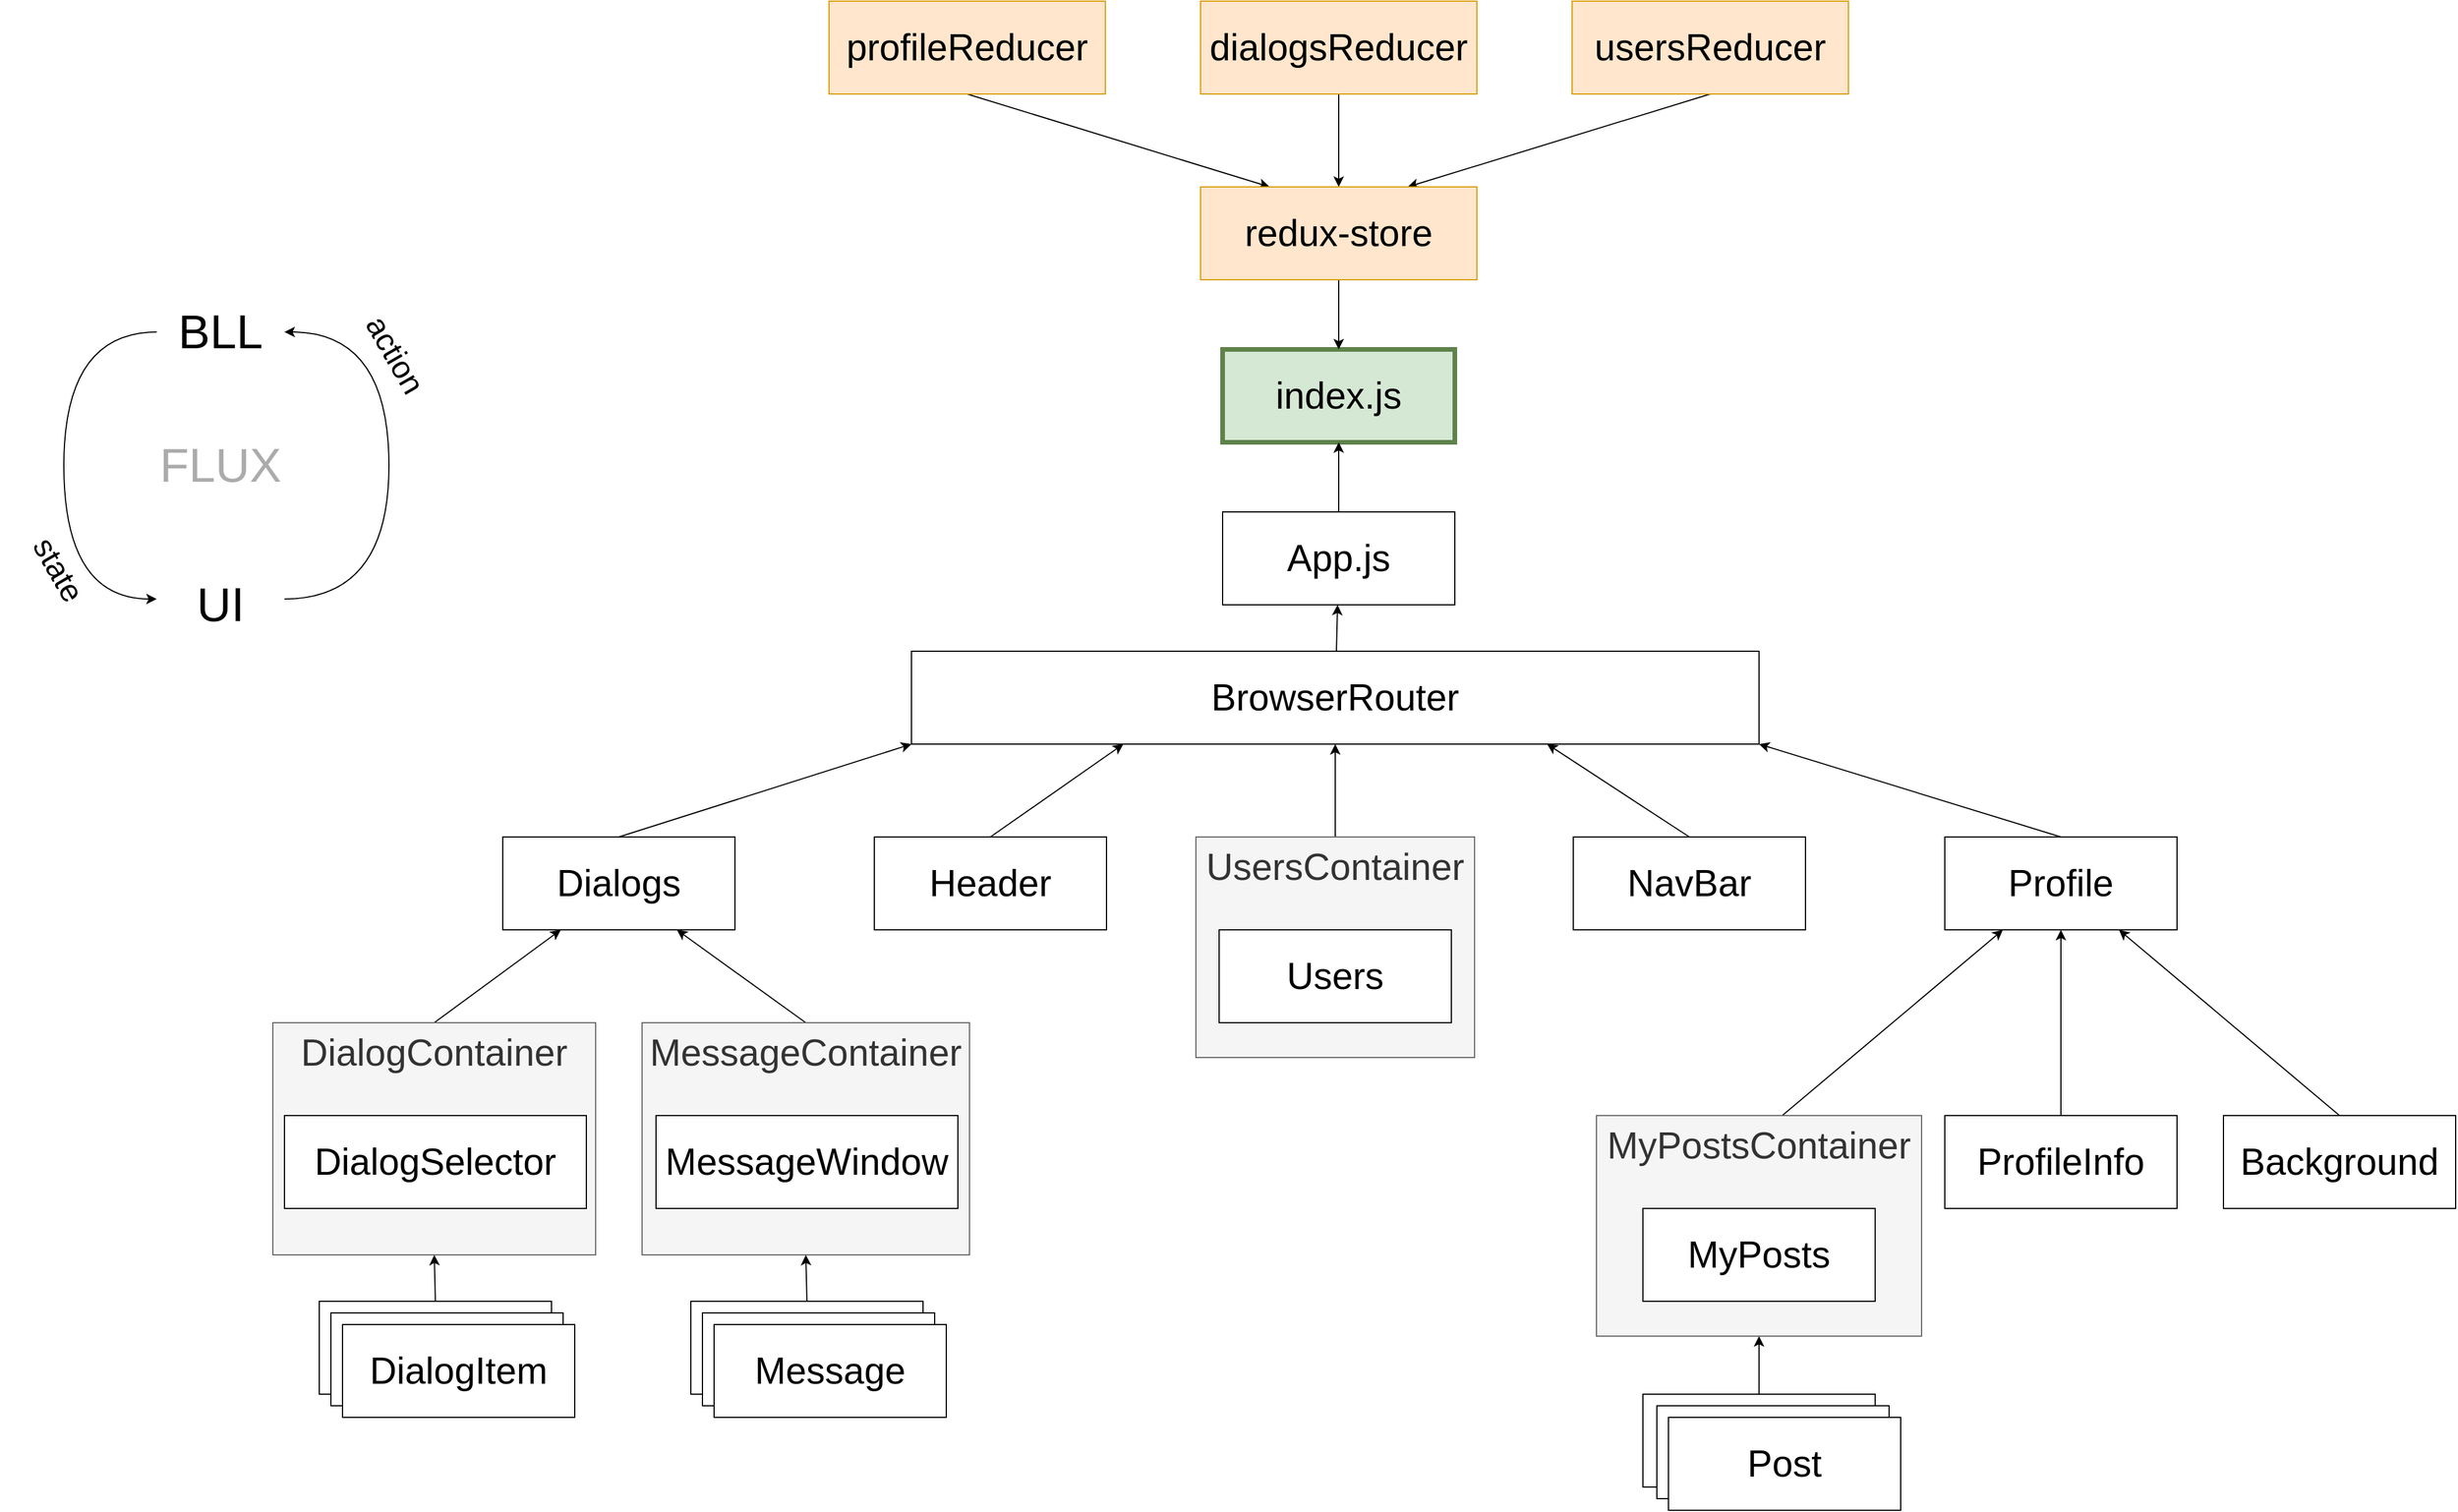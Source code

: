 <mxfile version="14.1.8" type="device"><diagram id="DNZvnqPG3eOGVA3kYHLN" name="Страница 1"><mxGraphModel dx="2172" dy="1612" grid="1" gridSize="10" guides="1" tooltips="1" connect="1" arrows="1" fold="1" page="1" pageScale="1" pageWidth="2336" pageHeight="1654" math="0" shadow="0"><root><mxCell id="0"/><mxCell id="1" parent="0"/><mxCell id="PFJvbq_5fxDKcfJKcIQS-1" value="index.js" style="rounded=0;whiteSpace=wrap;html=1;fontSize=32;fillColor=#d5e8d4;strokeColor=#5E824A;strokeWidth=4;" parent="1" vertex="1"><mxGeometry x="1178" y="380" width="200" height="80" as="geometry"/></mxCell><mxCell id="PFJvbq_5fxDKcfJKcIQS-29" style="edgeStyle=none;rounded=0;orthogonalLoop=1;jettySize=auto;html=1;exitX=0.25;exitY=1;exitDx=0;exitDy=0;entryX=0.5;entryY=0;entryDx=0;entryDy=0;fontSize=32;endArrow=none;endFill=0;startArrow=classic;startFill=1;" parent="1" source="PFJvbq_5fxDKcfJKcIQS-2" target="PFJvbq_5fxDKcfJKcIQS-7" edge="1"><mxGeometry relative="1" as="geometry"/></mxCell><mxCell id="PFJvbq_5fxDKcfJKcIQS-30" style="edgeStyle=none;rounded=0;orthogonalLoop=1;jettySize=auto;html=1;exitX=0.75;exitY=1;exitDx=0;exitDy=0;entryX=0.5;entryY=0;entryDx=0;entryDy=0;fontSize=32;endArrow=none;endFill=0;startArrow=classic;startFill=1;" parent="1" source="PFJvbq_5fxDKcfJKcIQS-2" target="PFJvbq_5fxDKcfJKcIQS-4" edge="1"><mxGeometry relative="1" as="geometry"/></mxCell><mxCell id="PFJvbq_5fxDKcfJKcIQS-31" style="edgeStyle=none;rounded=0;orthogonalLoop=1;jettySize=auto;html=1;exitX=0;exitY=1;exitDx=0;exitDy=0;entryX=0.5;entryY=0;entryDx=0;entryDy=0;fontSize=32;endArrow=none;endFill=0;startArrow=classic;startFill=1;" parent="1" source="PFJvbq_5fxDKcfJKcIQS-2" target="PFJvbq_5fxDKcfJKcIQS-6" edge="1"><mxGeometry relative="1" as="geometry"/></mxCell><mxCell id="PFJvbq_5fxDKcfJKcIQS-32" style="edgeStyle=none;rounded=0;orthogonalLoop=1;jettySize=auto;html=1;exitX=1;exitY=1;exitDx=0;exitDy=0;entryX=0.5;entryY=0;entryDx=0;entryDy=0;fontSize=32;endArrow=none;endFill=0;startArrow=classic;startFill=1;" parent="1" source="PFJvbq_5fxDKcfJKcIQS-2" target="PFJvbq_5fxDKcfJKcIQS-5" edge="1"><mxGeometry relative="1" as="geometry"/></mxCell><mxCell id="PFJvbq_5fxDKcfJKcIQS-2" value="BrowserRouter" style="rounded=0;whiteSpace=wrap;html=1;fontSize=32;" parent="1" vertex="1"><mxGeometry x="910" y="640" width="730" height="80" as="geometry"/></mxCell><mxCell id="PFJvbq_5fxDKcfJKcIQS-33" value="" style="edgeStyle=none;rounded=0;orthogonalLoop=1;jettySize=auto;html=1;fontSize=32;startArrow=classic;startFill=1;endArrow=none;endFill=0;" parent="1" source="PFJvbq_5fxDKcfJKcIQS-3" target="PFJvbq_5fxDKcfJKcIQS-2" edge="1"><mxGeometry relative="1" as="geometry"/></mxCell><mxCell id="LZ02LE0wvsjlPvjrTiej-16" style="edgeStyle=none;rounded=0;orthogonalLoop=1;jettySize=auto;html=1;exitX=0.5;exitY=0;exitDx=0;exitDy=0;entryX=0.5;entryY=1;entryDx=0;entryDy=0;" edge="1" parent="1" source="PFJvbq_5fxDKcfJKcIQS-3" target="PFJvbq_5fxDKcfJKcIQS-1"><mxGeometry relative="1" as="geometry"/></mxCell><mxCell id="PFJvbq_5fxDKcfJKcIQS-3" value="App.js" style="rounded=0;whiteSpace=wrap;html=1;fontSize=32;" parent="1" vertex="1"><mxGeometry x="1178" y="520" width="200" height="80" as="geometry"/></mxCell><mxCell id="PFJvbq_5fxDKcfJKcIQS-4" value="NavBar" style="rounded=0;whiteSpace=wrap;html=1;fontSize=32;" parent="1" vertex="1"><mxGeometry x="1480" y="800" width="200" height="80" as="geometry"/></mxCell><mxCell id="PFJvbq_5fxDKcfJKcIQS-26" style="edgeStyle=none;rounded=0;orthogonalLoop=1;jettySize=auto;html=1;exitX=0.25;exitY=1;exitDx=0;exitDy=0;entryX=0.5;entryY=0;entryDx=0;entryDy=0;fontSize=32;endArrow=none;endFill=0;startArrow=classic;startFill=1;" parent="1" source="PFJvbq_5fxDKcfJKcIQS-5" edge="1"><mxGeometry relative="1" as="geometry"><mxPoint x="1660" y="1040" as="targetPoint"/></mxGeometry></mxCell><mxCell id="PFJvbq_5fxDKcfJKcIQS-27" style="edgeStyle=none;rounded=0;orthogonalLoop=1;jettySize=auto;html=1;exitX=0.5;exitY=1;exitDx=0;exitDy=0;entryX=0.5;entryY=0;entryDx=0;entryDy=0;fontSize=32;endArrow=none;endFill=0;startArrow=classic;startFill=1;" parent="1" source="PFJvbq_5fxDKcfJKcIQS-5" target="PFJvbq_5fxDKcfJKcIQS-11" edge="1"><mxGeometry relative="1" as="geometry"/></mxCell><mxCell id="PFJvbq_5fxDKcfJKcIQS-28" style="edgeStyle=none;rounded=0;orthogonalLoop=1;jettySize=auto;html=1;exitX=0.75;exitY=1;exitDx=0;exitDy=0;entryX=0.5;entryY=0;entryDx=0;entryDy=0;fontSize=32;endArrow=none;endFill=0;startArrow=classic;startFill=1;" parent="1" source="PFJvbq_5fxDKcfJKcIQS-5" target="PFJvbq_5fxDKcfJKcIQS-10" edge="1"><mxGeometry relative="1" as="geometry"/></mxCell><mxCell id="PFJvbq_5fxDKcfJKcIQS-5" value="Profile" style="rounded=0;whiteSpace=wrap;html=1;fontSize=32;" parent="1" vertex="1"><mxGeometry x="1800" y="800" width="200" height="80" as="geometry"/></mxCell><mxCell id="PFJvbq_5fxDKcfJKcIQS-24" style="edgeStyle=none;rounded=0;orthogonalLoop=1;jettySize=auto;html=1;exitX=0.25;exitY=1;exitDx=0;exitDy=0;entryX=0.5;entryY=0;entryDx=0;entryDy=0;fontSize=32;endArrow=none;endFill=0;startArrow=classic;startFill=1;" parent="1" source="PFJvbq_5fxDKcfJKcIQS-6" target="PFJvbq_5fxDKcfJKcIQS-8" edge="1"><mxGeometry relative="1" as="geometry"/></mxCell><mxCell id="PFJvbq_5fxDKcfJKcIQS-25" style="edgeStyle=none;rounded=0;orthogonalLoop=1;jettySize=auto;html=1;exitX=0.75;exitY=1;exitDx=0;exitDy=0;entryX=0.5;entryY=0;entryDx=0;entryDy=0;fontSize=32;endArrow=none;endFill=0;startArrow=classic;startFill=1;" parent="1" source="PFJvbq_5fxDKcfJKcIQS-6" target="PFJvbq_5fxDKcfJKcIQS-9" edge="1"><mxGeometry relative="1" as="geometry"/></mxCell><mxCell id="PFJvbq_5fxDKcfJKcIQS-6" value="Dialogs" style="rounded=0;whiteSpace=wrap;html=1;fontSize=32;" parent="1" vertex="1"><mxGeometry x="558" y="800" width="200" height="80" as="geometry"/></mxCell><mxCell id="PFJvbq_5fxDKcfJKcIQS-7" value="Header" style="rounded=0;whiteSpace=wrap;html=1;fontSize=32;" parent="1" vertex="1"><mxGeometry x="878" y="800" width="200" height="80" as="geometry"/></mxCell><mxCell id="X4Qv74dZr4d8bV_qIHdB-8" style="edgeStyle=none;rounded=0;orthogonalLoop=1;jettySize=auto;html=1;exitX=0.5;exitY=1;exitDx=0;exitDy=0;entryX=0.5;entryY=0;entryDx=0;entryDy=0;endArrow=none;endFill=0;startArrow=classic;startFill=1;" parent="1" source="PFJvbq_5fxDKcfJKcIQS-8" target="PFJvbq_5fxDKcfJKcIQS-21" edge="1"><mxGeometry relative="1" as="geometry"/></mxCell><mxCell id="PFJvbq_5fxDKcfJKcIQS-8" value="DialogContainer" style="rounded=0;whiteSpace=wrap;html=1;fontSize=32;verticalAlign=top;fillColor=#f5f5f5;strokeColor=#666666;fontColor=#333333;" parent="1" vertex="1"><mxGeometry x="360" y="960" width="278" height="200" as="geometry"/></mxCell><mxCell id="X4Qv74dZr4d8bV_qIHdB-9" style="edgeStyle=none;rounded=0;orthogonalLoop=1;jettySize=auto;html=1;exitX=0.5;exitY=1;exitDx=0;exitDy=0;entryX=0.5;entryY=0;entryDx=0;entryDy=0;strokeColor=#000000;endArrow=none;endFill=0;startArrow=classic;startFill=1;" parent="1" source="PFJvbq_5fxDKcfJKcIQS-9" target="PFJvbq_5fxDKcfJKcIQS-23" edge="1"><mxGeometry relative="1" as="geometry"/></mxCell><mxCell id="PFJvbq_5fxDKcfJKcIQS-9" value="MessageContainer" style="rounded=0;whiteSpace=wrap;html=1;fontSize=32;verticalAlign=top;fillColor=#f5f5f5;strokeColor=#666666;fontColor=#333333;" parent="1" vertex="1"><mxGeometry x="678" y="960" width="282" height="200" as="geometry"/></mxCell><mxCell id="PFJvbq_5fxDKcfJKcIQS-10" value="Background" style="rounded=0;whiteSpace=wrap;html=1;fontSize=32;" parent="1" vertex="1"><mxGeometry x="2040" y="1040" width="200" height="80" as="geometry"/></mxCell><mxCell id="PFJvbq_5fxDKcfJKcIQS-11" value="ProfileInfo" style="rounded=0;whiteSpace=wrap;html=1;fontSize=32;" parent="1" vertex="1"><mxGeometry x="1800" y="1040" width="200" height="80" as="geometry"/></mxCell><mxCell id="PFJvbq_5fxDKcfJKcIQS-19" style="edgeStyle=none;rounded=0;orthogonalLoop=1;jettySize=auto;html=1;entryX=0.5;entryY=0;entryDx=0;entryDy=0;fontSize=32;endArrow=none;endFill=0;startArrow=classic;startFill=1;exitX=0.5;exitY=1;exitDx=0;exitDy=0;" parent="1" source="LZ02LE0wvsjlPvjrTiej-11" target="PFJvbq_5fxDKcfJKcIQS-13" edge="1"><mxGeometry relative="1" as="geometry"><mxPoint x="1775" y="1270" as="sourcePoint"/></mxGeometry></mxCell><mxCell id="PFJvbq_5fxDKcfJKcIQS-13" value="MyPosts" style="rounded=0;whiteSpace=wrap;html=1;fontSize=32;" parent="1" vertex="1"><mxGeometry x="1540" y="1280" width="200" height="80" as="geometry"/></mxCell><mxCell id="PFJvbq_5fxDKcfJKcIQS-15" value="MyPosts" style="rounded=0;whiteSpace=wrap;html=1;fontSize=32;" parent="1" vertex="1"><mxGeometry x="1552" y="1290" width="200" height="80" as="geometry"/></mxCell><mxCell id="PFJvbq_5fxDKcfJKcIQS-16" value="Post" style="rounded=0;whiteSpace=wrap;html=1;fontSize=32;" parent="1" vertex="1"><mxGeometry x="1562" y="1300" width="200" height="80" as="geometry"/></mxCell><mxCell id="PFJvbq_5fxDKcfJKcIQS-21" value="DialogItem" style="rounded=0;whiteSpace=wrap;html=1;fontSize=32;" parent="1" vertex="1"><mxGeometry x="400" y="1200" width="200" height="80" as="geometry"/></mxCell><mxCell id="PFJvbq_5fxDKcfJKcIQS-23" value="Message" style="rounded=0;whiteSpace=wrap;html=1;fontSize=32;" parent="1" vertex="1"><mxGeometry x="720" y="1200" width="200" height="80" as="geometry"/></mxCell><mxCell id="X4Qv74dZr4d8bV_qIHdB-4" value="DialogItem" style="rounded=0;whiteSpace=wrap;html=1;fontSize=32;" parent="1" vertex="1"><mxGeometry x="410" y="1210" width="200" height="80" as="geometry"/></mxCell><mxCell id="X4Qv74dZr4d8bV_qIHdB-5" value="DialogItem" style="rounded=0;whiteSpace=wrap;html=1;fontSize=32;" parent="1" vertex="1"><mxGeometry x="420" y="1220" width="200" height="80" as="geometry"/></mxCell><mxCell id="X4Qv74dZr4d8bV_qIHdB-6" value="Message" style="rounded=0;whiteSpace=wrap;html=1;fontSize=32;" parent="1" vertex="1"><mxGeometry x="730" y="1210" width="200" height="80" as="geometry"/></mxCell><mxCell id="X4Qv74dZr4d8bV_qIHdB-7" value="Message" style="rounded=0;whiteSpace=wrap;html=1;fontSize=32;" parent="1" vertex="1"><mxGeometry x="740" y="1220" width="200" height="80" as="geometry"/></mxCell><mxCell id="ze1ivcqSK6tsxZ6FgIsR-9" style="edgeStyle=orthogonalEdgeStyle;curved=1;rounded=0;orthogonalLoop=1;jettySize=auto;html=1;exitX=0;exitY=0.5;exitDx=0;exitDy=0;entryX=0;entryY=0.5;entryDx=0;entryDy=0;" parent="1" source="ze1ivcqSK6tsxZ6FgIsR-3" edge="1"><mxGeometry relative="1" as="geometry"><Array as="points"><mxPoint x="180" y="365"/><mxPoint x="180" y="595"/></Array><mxPoint x="260" y="595" as="targetPoint"/></mxGeometry></mxCell><mxCell id="ze1ivcqSK6tsxZ6FgIsR-3" value="&lt;span style=&quot;font-size: 41px&quot;&gt;BLL&lt;/span&gt;" style="text;html=1;strokeColor=none;fillColor=none;align=center;verticalAlign=middle;whiteSpace=wrap;rounded=0;" parent="1" vertex="1"><mxGeometry x="260" y="340" width="110" height="50" as="geometry"/></mxCell><mxCell id="ze1ivcqSK6tsxZ6FgIsR-7" style="edgeStyle=orthogonalEdgeStyle;rounded=0;orthogonalLoop=1;jettySize=auto;html=1;exitX=1;exitY=0.5;exitDx=0;exitDy=0;entryX=1;entryY=0.5;entryDx=0;entryDy=0;curved=1;" parent="1" target="ze1ivcqSK6tsxZ6FgIsR-3" edge="1"><mxGeometry relative="1" as="geometry"><Array as="points"><mxPoint x="460" y="595"/><mxPoint x="460" y="365"/></Array><mxPoint x="370" y="595" as="sourcePoint"/></mxGeometry></mxCell><mxCell id="ze1ivcqSK6tsxZ6FgIsR-4" value="&lt;span style=&quot;font-size: 41px&quot;&gt;UI&lt;/span&gt;" style="text;html=1;strokeColor=none;fillColor=none;align=center;verticalAlign=middle;whiteSpace=wrap;rounded=0;" parent="1" vertex="1"><mxGeometry x="260" y="575" width="110" height="50" as="geometry"/></mxCell><mxCell id="ze1ivcqSK6tsxZ6FgIsR-10" value="&lt;span style=&quot;font-size: 41px&quot;&gt;&lt;font color=&quot;#ababab&quot;&gt;FLUX&lt;/font&gt;&lt;/span&gt;" style="text;html=1;strokeColor=none;fillColor=none;align=center;verticalAlign=middle;whiteSpace=wrap;rounded=0;" parent="1" vertex="1"><mxGeometry x="260" y="450" width="110" height="60" as="geometry"/></mxCell><mxCell id="ze1ivcqSK6tsxZ6FgIsR-13" value="&lt;font style=&quot;font-size: 27px&quot;&gt;action&lt;/font&gt;" style="text;html=1;strokeColor=none;fillColor=none;align=center;verticalAlign=middle;whiteSpace=wrap;rounded=0;rotation=60;" parent="1" vertex="1"><mxGeometry x="410" y="360" width="110" height="50" as="geometry"/></mxCell><mxCell id="ze1ivcqSK6tsxZ6FgIsR-14" value="&lt;font style=&quot;font-size: 27px&quot;&gt;state&lt;/font&gt;" style="text;html=1;strokeColor=none;fillColor=none;align=center;verticalAlign=middle;whiteSpace=wrap;rounded=0;rotation=60;" parent="1" vertex="1"><mxGeometry x="120" y="545" width="110" height="50" as="geometry"/></mxCell><mxCell id="LZ02LE0wvsjlPvjrTiej-3" style="rounded=0;orthogonalLoop=1;jettySize=auto;html=1;exitX=0.5;exitY=1;exitDx=0;exitDy=0;entryX=0.25;entryY=0;entryDx=0;entryDy=0;" edge="1" parent="1" source="3R-sCvCWYT26JLwj__z5-3" target="LZ02LE0wvsjlPvjrTiej-2"><mxGeometry relative="1" as="geometry"/></mxCell><mxCell id="3R-sCvCWYT26JLwj__z5-3" value="&lt;span style=&quot;&quot;&gt;profileReducer&lt;/span&gt;" style="rounded=0;whiteSpace=wrap;html=1;fontSize=32;fillColor=#ffe6cc;strokeColor=#d79b00;strokeWidth=1;" parent="1" vertex="1"><mxGeometry x="839" y="80" width="238" height="80" as="geometry"/></mxCell><mxCell id="LZ02LE0wvsjlPvjrTiej-4" value="" style="edgeStyle=none;rounded=0;orthogonalLoop=1;jettySize=auto;html=1;" edge="1" parent="1" source="3R-sCvCWYT26JLwj__z5-4" target="LZ02LE0wvsjlPvjrTiej-2"><mxGeometry relative="1" as="geometry"/></mxCell><mxCell id="3R-sCvCWYT26JLwj__z5-4" value="&lt;span style=&quot;&quot;&gt;dialogsReducer&lt;/span&gt;" style="rounded=0;whiteSpace=wrap;html=1;fontSize=32;fillColor=#ffe6cc;strokeColor=#d79b00;strokeWidth=1;" parent="1" vertex="1"><mxGeometry x="1159" y="80" width="238" height="80" as="geometry"/></mxCell><mxCell id="LZ02LE0wvsjlPvjrTiej-5" style="edgeStyle=none;rounded=0;orthogonalLoop=1;jettySize=auto;html=1;exitX=0.5;exitY=1;exitDx=0;exitDy=0;entryX=0.75;entryY=0;entryDx=0;entryDy=0;" edge="1" parent="1" source="LZ02LE0wvsjlPvjrTiej-1" target="LZ02LE0wvsjlPvjrTiej-2"><mxGeometry relative="1" as="geometry"/></mxCell><mxCell id="LZ02LE0wvsjlPvjrTiej-1" value="&lt;span&gt;usersReducer&lt;/span&gt;" style="rounded=0;whiteSpace=wrap;html=1;fontSize=32;fillColor=#ffe6cc;strokeColor=#d79b00;strokeWidth=1;" vertex="1" parent="1"><mxGeometry x="1479" y="80" width="238" height="80" as="geometry"/></mxCell><mxCell id="LZ02LE0wvsjlPvjrTiej-15" style="edgeStyle=none;rounded=0;orthogonalLoop=1;jettySize=auto;html=1;exitX=0.5;exitY=1;exitDx=0;exitDy=0;entryX=0.5;entryY=0;entryDx=0;entryDy=0;" edge="1" parent="1" source="LZ02LE0wvsjlPvjrTiej-2" target="PFJvbq_5fxDKcfJKcIQS-1"><mxGeometry relative="1" as="geometry"/></mxCell><mxCell id="LZ02LE0wvsjlPvjrTiej-2" value="&lt;span&gt;redux-store&lt;/span&gt;" style="rounded=0;whiteSpace=wrap;html=1;fontSize=32;fillColor=#ffe6cc;strokeColor=#d79b00;strokeWidth=1;" vertex="1" parent="1"><mxGeometry x="1159" y="240" width="238" height="80" as="geometry"/></mxCell><mxCell id="LZ02LE0wvsjlPvjrTiej-8" value="" style="edgeStyle=none;rounded=0;orthogonalLoop=1;jettySize=auto;html=1;" edge="1" parent="1" source="LZ02LE0wvsjlPvjrTiej-6" target="PFJvbq_5fxDKcfJKcIQS-2"><mxGeometry relative="1" as="geometry"/></mxCell><mxCell id="LZ02LE0wvsjlPvjrTiej-6" value="UsersContainer" style="rounded=0;whiteSpace=wrap;html=1;fontSize=32;verticalAlign=top;fillColor=#f5f5f5;strokeColor=#666666;fontColor=#333333;" vertex="1" parent="1"><mxGeometry x="1155" y="800" width="240" height="190" as="geometry"/></mxCell><mxCell id="LZ02LE0wvsjlPvjrTiej-7" value="Users" style="rounded=0;whiteSpace=wrap;html=1;fontSize=32;" vertex="1" parent="1"><mxGeometry x="1175" y="880" width="200" height="80" as="geometry"/></mxCell><mxCell id="LZ02LE0wvsjlPvjrTiej-11" value="MyPostsContainer" style="rounded=0;whiteSpace=wrap;html=1;fontSize=32;verticalAlign=top;fillColor=#f5f5f5;strokeColor=#666666;fontColor=#333333;" vertex="1" parent="1"><mxGeometry x="1500" y="1040" width="280" height="190" as="geometry"/></mxCell><mxCell id="LZ02LE0wvsjlPvjrTiej-12" value="MyPosts" style="rounded=0;whiteSpace=wrap;html=1;fontSize=32;" vertex="1" parent="1"><mxGeometry x="1540" y="1120" width="200" height="80" as="geometry"/></mxCell><mxCell id="LZ02LE0wvsjlPvjrTiej-13" value="MessageWindow" style="rounded=0;whiteSpace=wrap;html=1;fontSize=32;" vertex="1" parent="1"><mxGeometry x="690" y="1040" width="260" height="80" as="geometry"/></mxCell><mxCell id="LZ02LE0wvsjlPvjrTiej-14" value="DialogSelector" style="rounded=0;whiteSpace=wrap;html=1;fontSize=32;" vertex="1" parent="1"><mxGeometry x="370" y="1040" width="260" height="80" as="geometry"/></mxCell></root></mxGraphModel></diagram></mxfile>